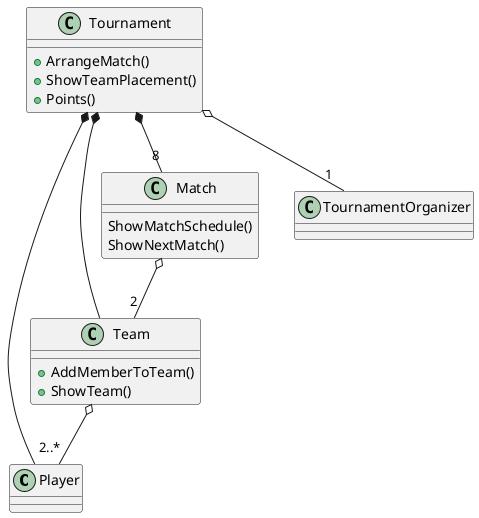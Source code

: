 @startuml
'https://plantuml.com/class-diagram


class Player {
}

class Team {
+AddMemberToTeam()
+ShowTeam()
}

class Match {
ShowMatchSchedule()
ShowNextMatch()
}

class Tournament {
+ArrangeMatch()
+ShowTeamPlacement()
+Points()
}

class TournamentOrganizer {
}

Tournament o-- "1" TournamentOrganizer
Tournament *-- "8" Match
Tournament *-- Player
Tournament *-- Team
Match o-- "2" Team
Team o-- "2..*" Player

@enduml